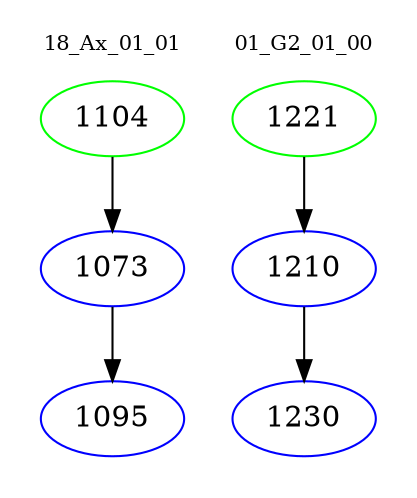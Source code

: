 digraph{
subgraph cluster_0 {
color = white
label = "18_Ax_01_01";
fontsize=10;
T0_1104 [label="1104", color="green"]
T0_1104 -> T0_1073 [color="black"]
T0_1073 [label="1073", color="blue"]
T0_1073 -> T0_1095 [color="black"]
T0_1095 [label="1095", color="blue"]
}
subgraph cluster_1 {
color = white
label = "01_G2_01_00";
fontsize=10;
T1_1221 [label="1221", color="green"]
T1_1221 -> T1_1210 [color="black"]
T1_1210 [label="1210", color="blue"]
T1_1210 -> T1_1230 [color="black"]
T1_1230 [label="1230", color="blue"]
}
}
